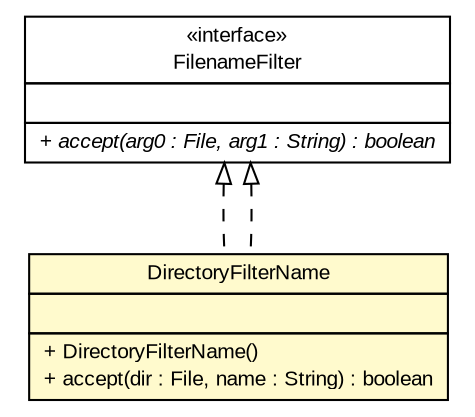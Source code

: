 #!/usr/local/bin/dot
#
# Class diagram 
# Generated by UMLGraph version R5_6-24-gf6e263 (http://www.umlgraph.org/)
#

digraph G {
	edge [fontname="arial",fontsize=10,labelfontname="arial",labelfontsize=10];
	node [fontname="arial",fontsize=10,shape=plaintext];
	nodesep=0.25;
	ranksep=0.5;
	// gov.sandia.cf.parts.widgets.filebrowser.DirectoryFilterName
	c100432 [label=<<table title="gov.sandia.cf.parts.widgets.filebrowser.DirectoryFilterName" border="0" cellborder="1" cellspacing="0" cellpadding="2" port="p" bgcolor="lemonChiffon" href="./DirectoryFilterName.html">
		<tr><td><table border="0" cellspacing="0" cellpadding="1">
<tr><td align="center" balign="center"> DirectoryFilterName </td></tr>
		</table></td></tr>
		<tr><td><table border="0" cellspacing="0" cellpadding="1">
<tr><td align="left" balign="left">  </td></tr>
		</table></td></tr>
		<tr><td><table border="0" cellspacing="0" cellpadding="1">
<tr><td align="left" balign="left"> + DirectoryFilterName() </td></tr>
<tr><td align="left" balign="left"> + accept(dir : File, name : String) : boolean </td></tr>
		</table></td></tr>
		</table>>, URL="./DirectoryFilterName.html", fontname="arial", fontcolor="black", fontsize=10.0];
	//gov.sandia.cf.parts.widgets.filebrowser.DirectoryFilterName implements java.io.FilenameFilter
	c100493:p -> c100432:p [dir=back,arrowtail=empty,style=dashed];
	//gov.sandia.cf.parts.widgets.filebrowser.DirectoryFilterName implements java.io.FilenameFilter
	c100493:p -> c100432:p [dir=back,arrowtail=empty,style=dashed];
	// java.io.FilenameFilter
	c100493 [label=<<table title="java.io.FilenameFilter" border="0" cellborder="1" cellspacing="0" cellpadding="2" port="p" href="http://java.sun.com/j2se/1.4.2/docs/api/java/io/FilenameFilter.html">
		<tr><td><table border="0" cellspacing="0" cellpadding="1">
<tr><td align="center" balign="center"> &#171;interface&#187; </td></tr>
<tr><td align="center" balign="center"> FilenameFilter </td></tr>
		</table></td></tr>
		<tr><td><table border="0" cellspacing="0" cellpadding="1">
<tr><td align="left" balign="left">  </td></tr>
		</table></td></tr>
		<tr><td><table border="0" cellspacing="0" cellpadding="1">
<tr><td align="left" balign="left"><font face="arial italic" point-size="10.0"> + accept(arg0 : File, arg1 : String) : boolean </font></td></tr>
		</table></td></tr>
		</table>>, URL="http://java.sun.com/j2se/1.4.2/docs/api/java/io/FilenameFilter.html", fontname="arial", fontcolor="black", fontsize=10.0];
}


